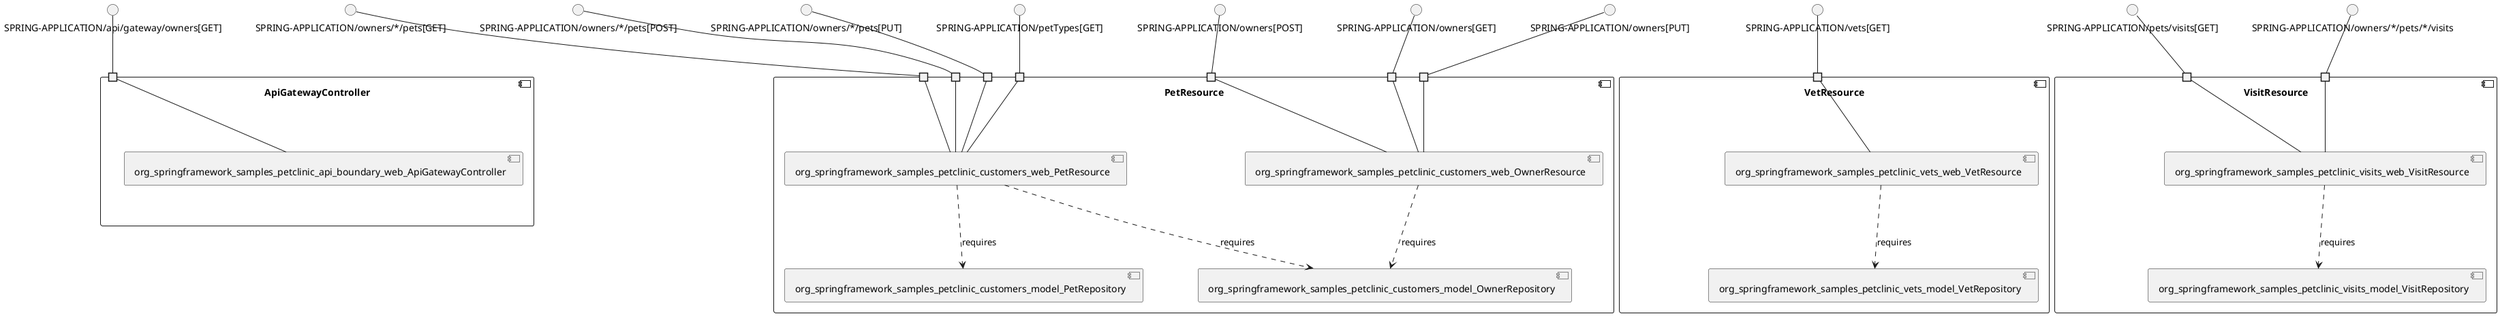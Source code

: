 @startuml
skinparam fixCircleLabelOverlapping true
skinparam componentStyle uml2
component "ApiGatewayController\n\n\n\n\n\n" {
[org_springframework_samples_petclinic_api_boundary_web_ApiGatewayController]
portin " " as ApiGatewayController_requires_SPRING_APPLICATION_api_gateway_owners_GET_
"ApiGatewayController_requires_SPRING_APPLICATION_api_gateway_owners_GET_"--[org_springframework_samples_petclinic_api_boundary_web_ApiGatewayController]
}
interface "SPRING-APPLICATION/api/gateway/owners[GET]" as interface.SPRING_APPLICATION_api_gateway_owners_GET_
interface.SPRING_APPLICATION_api_gateway_owners_GET_--"ApiGatewayController_requires_SPRING_APPLICATION_api_gateway_owners_GET_"
component "PetResource\n\n\n\n\n\n" {
[org_springframework_samples_petclinic_customers_web_PetResource]
[org_springframework_samples_petclinic_customers_web_OwnerResource]
[org_springframework_samples_petclinic_customers_model_OwnerRepository]
[org_springframework_samples_petclinic_customers_model_PetRepository]
portin " " as PetResource_requires_SPRING_APPLICATION_owners_GET_
portin " " as PetResource_requires_SPRING_APPLICATION_owners_pets_PUT_
portin " " as PetResource_requires_SPRING_APPLICATION_owners_pets_GET_
portin " " as PetResource_requires_SPRING_APPLICATION_owners_PUT_
portin " " as PetResource_requires_SPRING_APPLICATION_owners_pets_POST_
portin " " as PetResource_requires_SPRING_APPLICATION_petTypes_GET_
portin " " as PetResource_requires_SPRING_APPLICATION_owners_POST_
[org_springframework_samples_petclinic_customers_web_PetResource]..>[org_springframework_samples_petclinic_customers_model_PetRepository] : requires
[org_springframework_samples_petclinic_customers_web_OwnerResource]..>[org_springframework_samples_petclinic_customers_model_OwnerRepository] : requires
[org_springframework_samples_petclinic_customers_web_PetResource]..>[org_springframework_samples_petclinic_customers_model_OwnerRepository] : requires
"PetResource_requires_SPRING_APPLICATION_owners_pets_POST_"--[org_springframework_samples_petclinic_customers_web_PetResource]
"PetResource_requires_SPRING_APPLICATION_owners_pets_GET_"--[org_springframework_samples_petclinic_customers_web_PetResource]
"PetResource_requires_SPRING_APPLICATION_owners_PUT_"--[org_springframework_samples_petclinic_customers_web_OwnerResource]
"PetResource_requires_SPRING_APPLICATION_owners_GET_"--[org_springframework_samples_petclinic_customers_web_OwnerResource]
"PetResource_requires_SPRING_APPLICATION_owners_pets_PUT_"--[org_springframework_samples_petclinic_customers_web_PetResource]
"PetResource_requires_SPRING_APPLICATION_petTypes_GET_"--[org_springframework_samples_petclinic_customers_web_PetResource]
"PetResource_requires_SPRING_APPLICATION_owners_POST_"--[org_springframework_samples_petclinic_customers_web_OwnerResource]
}
interface "SPRING-APPLICATION/owners[GET]" as interface.SPRING_APPLICATION_owners_GET_
interface.SPRING_APPLICATION_owners_GET_--"PetResource_requires_SPRING_APPLICATION_owners_GET_"
interface "SPRING-APPLICATION/owners[POST]" as interface.SPRING_APPLICATION_owners_POST_
interface.SPRING_APPLICATION_owners_POST_--"PetResource_requires_SPRING_APPLICATION_owners_POST_"
interface "SPRING-APPLICATION/owners[PUT]" as interface.SPRING_APPLICATION_owners_PUT_
interface.SPRING_APPLICATION_owners_PUT_--"PetResource_requires_SPRING_APPLICATION_owners_PUT_"
interface "SPRING-APPLICATION/owners/*/pets[GET]" as interface.SPRING_APPLICATION_owners_pets_GET_
interface.SPRING_APPLICATION_owners_pets_GET_--"PetResource_requires_SPRING_APPLICATION_owners_pets_GET_"
interface "SPRING-APPLICATION/owners/*/pets[POST]" as interface.SPRING_APPLICATION_owners_pets_POST_
interface.SPRING_APPLICATION_owners_pets_POST_--"PetResource_requires_SPRING_APPLICATION_owners_pets_POST_"
interface "SPRING-APPLICATION/owners/*/pets[PUT]" as interface.SPRING_APPLICATION_owners_pets_PUT_
interface.SPRING_APPLICATION_owners_pets_PUT_--"PetResource_requires_SPRING_APPLICATION_owners_pets_PUT_"
interface "SPRING-APPLICATION/petTypes[GET]" as interface.SPRING_APPLICATION_petTypes_GET_
interface.SPRING_APPLICATION_petTypes_GET_--"PetResource_requires_SPRING_APPLICATION_petTypes_GET_"
component "VetResource\n\n\n\n\n\n" {
[org_springframework_samples_petclinic_vets_web_VetResource]
[org_springframework_samples_petclinic_vets_model_VetRepository]
portin " " as VetResource_requires_SPRING_APPLICATION_vets_GET_
[org_springframework_samples_petclinic_vets_web_VetResource]..>[org_springframework_samples_petclinic_vets_model_VetRepository] : requires
"VetResource_requires_SPRING_APPLICATION_vets_GET_"--[org_springframework_samples_petclinic_vets_web_VetResource]
}
interface "SPRING-APPLICATION/vets[GET]" as interface.SPRING_APPLICATION_vets_GET_
interface.SPRING_APPLICATION_vets_GET_--"VetResource_requires_SPRING_APPLICATION_vets_GET_"
component "VisitResource\n\n\n\n\n\n" {
[org_springframework_samples_petclinic_visits_web_VisitResource]
[org_springframework_samples_petclinic_visits_model_VisitRepository]
portin " " as VisitResource_requires_SPRING_APPLICATION_owners_pets_visits
portin " " as VisitResource_requires_SPRING_APPLICATION_pets_visits_GET_
[org_springframework_samples_petclinic_visits_web_VisitResource]..>[org_springframework_samples_petclinic_visits_model_VisitRepository] : requires
"VisitResource_requires_SPRING_APPLICATION_pets_visits_GET_"--[org_springframework_samples_petclinic_visits_web_VisitResource]
"VisitResource_requires_SPRING_APPLICATION_owners_pets_visits"--[org_springframework_samples_petclinic_visits_web_VisitResource]
}
interface "SPRING-APPLICATION/owners/*/pets/*/visits" as interface.SPRING_APPLICATION_owners_pets_visits
interface.SPRING_APPLICATION_owners_pets_visits--"VisitResource_requires_SPRING_APPLICATION_owners_pets_visits"
interface "SPRING-APPLICATION/pets/visits[GET]" as interface.SPRING_APPLICATION_pets_visits_GET_
interface.SPRING_APPLICATION_pets_visits_GET_--"VisitResource_requires_SPRING_APPLICATION_pets_visits_GET_"

@enduml
